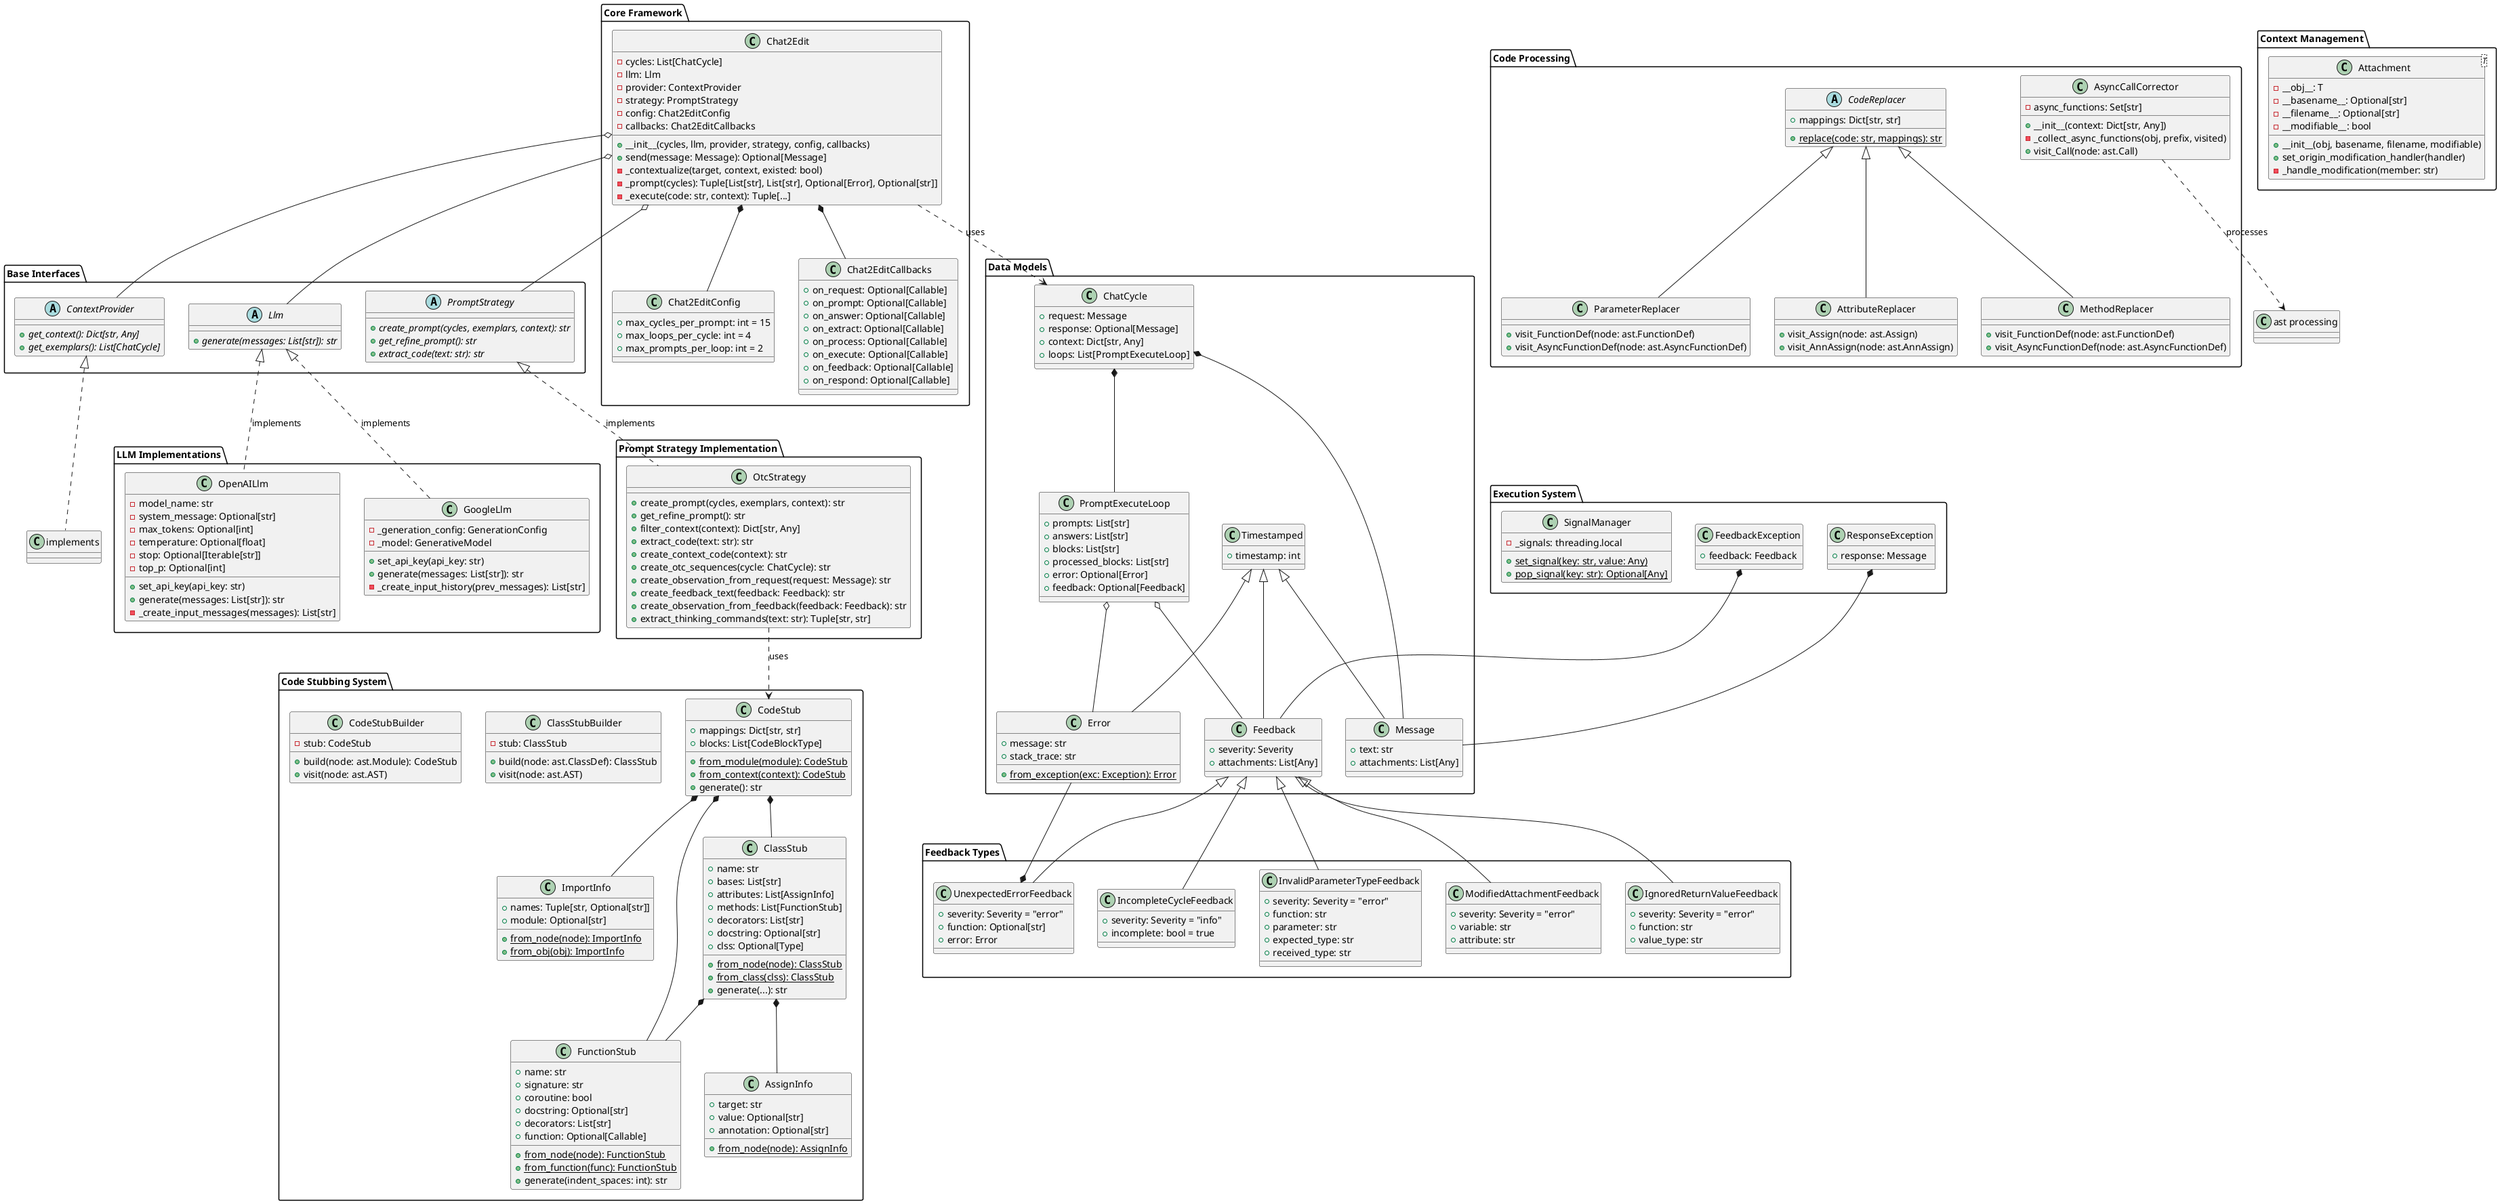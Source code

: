 @startuml Chat2Edit Framework Class Diagram

!define ABSTRACT_CLASS abstract class
!define INTERFACE interface

package "Core Framework" {
    class Chat2Edit {
        - cycles: List[ChatCycle]
        - llm: Llm
        - provider: ContextProvider
        - strategy: PromptStrategy
        - config: Chat2EditConfig
        - callbacks: Chat2EditCallbacks
        + __init__(cycles, llm, provider, strategy, config, callbacks)
        + send(message: Message): Optional[Message]
        - _contextualize(target, context, existed: bool)
        - _prompt(cycles): Tuple[List[str], List[str], Optional[Error], Optional[str]]
        - _execute(code: str, context): Tuple[...]
    }

    class Chat2EditConfig {
        + max_cycles_per_prompt: int = 15
        + max_loops_per_cycle: int = 4
        + max_prompts_per_loop: int = 2
    }

    class Chat2EditCallbacks {
        + on_request: Optional[Callable]
        + on_prompt: Optional[Callable]
        + on_answer: Optional[Callable]
        + on_extract: Optional[Callable]
        + on_process: Optional[Callable]
        + on_execute: Optional[Callable]
        + on_feedback: Optional[Callable]
        + on_respond: Optional[Callable]
    }
}

package "Base Interfaces" {
    ABSTRACT_CLASS ContextProvider {
        + {abstract} get_context(): Dict[str, Any]
        + {abstract} get_exemplars(): List[ChatCycle]
    }

    ABSTRACT_CLASS Llm {
        + {abstract} generate(messages: List[str]): str
    }

    ABSTRACT_CLASS PromptStrategy {
        + {abstract} create_prompt(cycles, exemplars, context): str
        + {abstract} get_refine_prompt(): str
        + {abstract} extract_code(text: str): str
    }
}

package "Data Models" {
    class Timestamped {
        + timestamp: int
    }

    class Message {
        + text: str
        + attachments: List[Any]
    }

    class Error {
        + message: str
        + stack_trace: str
        + {static} from_exception(exc: Exception): Error
    }

    class Feedback {
        + severity: Severity
        + attachments: List[Any]
    }

    class PromptExecuteLoop {
        + prompts: List[str]
        + answers: List[str]
        + blocks: List[str]
        + processed_blocks: List[str]
        + error: Optional[Error]
        + feedback: Optional[Feedback]
    }

    class ChatCycle {
        + request: Message
        + response: Optional[Message]
        + context: Dict[str, Any]
        + loops: List[PromptExecuteLoop]
    }
}

package "LLM Implementations" {
    class OpenAILlm {
        - model_name: str
        - system_message: Optional[str]
        - max_tokens: Optional[int]
        - temperature: Optional[float]
        - stop: Optional[Iterable[str]]
        - top_p: Optional[int]
        + set_api_key(api_key: str)
        + generate(messages: List[str]): str
        - _create_input_messages(messages): List[str]
    }

    class GoogleLlm {
        - _generation_config: GenerationConfig
        - _model: GenerativeModel
        + set_api_key(api_key: str)
        + generate(messages: List[str]): str
        - _create_input_history(prev_messages): List[str]
    }
}

package "Prompt Strategy Implementation" {
    class OtcStrategy {
        + create_prompt(cycles, exemplars, context): str
        + get_refine_prompt(): str
        + filter_context(context): Dict[str, Any]
        + extract_code(text: str): str
        + create_context_code(context): str
        + create_otc_sequences(cycle: ChatCycle): str
        + create_observation_from_request(request: Message): str
        + create_feedback_text(feedback: Feedback): str
        + create_observation_from_feedback(feedback: Feedback): str
        + extract_thinking_commands(text: str): Tuple[str, str]
    }
}

package "Context Management" {
    class "Attachment<T>" as Attachment {
        - __obj__: T
        - __basename__: Optional[str]
        - __filename__: Optional[str]
        - __modifiable__: bool
        + __init__(obj, basename, filename, modifiable)
        + set_origin_modification_handler(handler)
        - _handle_modification(member: str)
    }
}

package "Execution System" {
    class FeedbackException {
        + feedback: Feedback
    }

    class ResponseException {
        + response: Message
    }

    class SignalManager {
        - _signals: threading.local
        + {static} set_signal(key: str, value: Any)
        + {static} pop_signal(key: str): Optional[Any]
    }
}

package "Feedback Types" {
    class InvalidParameterTypeFeedback {
        + severity: Severity = "error"
        + function: str
        + parameter: str
        + expected_type: str
        + received_type: str
    }

    class ModifiedAttachmentFeedback {
        + severity: Severity = "error"
        + variable: str
        + attribute: str
    }

    class IgnoredReturnValueFeedback {
        + severity: Severity = "error"
        + function: str
        + value_type: str
    }

    class UnexpectedErrorFeedback {
        + severity: Severity = "error"
        + function: Optional[str]
        + error: Error
    }

    class IncompleteCycleFeedback {
        + severity: Severity = "info"
        + incomplete: bool = true
    }
}

package "Code Stubbing System" {
    class ImportInfo {
        + names: Tuple[str, Optional[str]]
        + module: Optional[str]
        + {static} from_node(node): ImportInfo
        + {static} from_obj(obj): ImportInfo
    }

    class AssignInfo {
        + target: str
        + value: Optional[str]
        + annotation: Optional[str]
        + {static} from_node(node): AssignInfo
    }

    class FunctionStub {
        + name: str
        + signature: str
        + coroutine: bool
        + docstring: Optional[str]
        + decorators: List[str]
        + function: Optional[Callable]
        + {static} from_node(node): FunctionStub
        + {static} from_function(func): FunctionStub
        + generate(indent_spaces: int): str
    }

    class ClassStub {
        + name: str
        + bases: List[str]
        + attributes: List[AssignInfo]
        + methods: List[FunctionStub]
        + decorators: List[str]
        + docstring: Optional[str]
        + clss: Optional[Type]
        + {static} from_node(node): ClassStub
        + {static} from_class(clss): ClassStub
        + generate(...): str
    }

    class CodeStub {
        + mappings: Dict[str, str]
        + blocks: List[CodeBlockType]
        + {static} from_module(module): CodeStub
        + {static} from_context(context): CodeStub
        + generate(): str
    }

    class ClassStubBuilder {
        - stub: ClassStub
        + build(node: ast.ClassDef): ClassStub
        + visit(node: ast.AST)
    }

    class CodeStubBuilder {
        - stub: CodeStub
        + build(node: ast.Module): CodeStub
        + visit(node: ast.AST)
    }
}

package "Code Processing" {
    class AsyncCallCorrector {
        - async_functions: Set[str]
        + __init__(context: Dict[str, Any])
        - _collect_async_functions(obj, prefix, visited)
        + visit_Call(node: ast.Call)
    }

    ABSTRACT_CLASS CodeReplacer {
        + mappings: Dict[str, str]
        + {static} replace(code: str, mappings): str
    }

    class AttributeReplacer {
        + visit_Assign(node: ast.Assign)
        + visit_AnnAssign(node: ast.AnnAssign)
    }

    class MethodReplacer {
        + visit_FunctionDef(node: ast.FunctionDef)
        + visit_AsyncFunctionDef(node: ast.AsyncFunctionDef)
    }

    class ParameterReplacer {
        + visit_FunctionDef(node: ast.FunctionDef)
        + visit_AsyncFunctionDef(node: ast.AsyncFunctionDef)
    }
}

' Inheritance relationships
Timestamped <|-- Message
Timestamped <|-- Error
Timestamped <|-- Feedback

Feedback <|-- InvalidParameterTypeFeedback
Feedback <|-- ModifiedAttachmentFeedback
Feedback <|-- IgnoredReturnValueFeedback
Feedback <|-- UnexpectedErrorFeedback
Feedback <|-- IncompleteCycleFeedback

ContextProvider <|.. "implements"
Llm <|.. OpenAILlm : implements
Llm <|.. GoogleLlm : implements
PromptStrategy <|.. OtcStrategy : implements

CodeReplacer <|-- AttributeReplacer
CodeReplacer <|-- MethodReplacer
CodeReplacer <|-- ParameterReplacer

' Composition relationships
Chat2Edit *-- Chat2EditConfig
Chat2Edit *-- Chat2EditCallbacks
Chat2Edit o-- ContextProvider
Chat2Edit o-- Llm
Chat2Edit o-- PromptStrategy

ChatCycle *-- Message
ChatCycle *-- PromptExecuteLoop
PromptExecuteLoop o-- Error
PromptExecuteLoop o-- Feedback

ClassStub *-- AssignInfo
ClassStub *-- FunctionStub
CodeStub *-- ImportInfo
CodeStub *-- ClassStub
CodeStub *-- FunctionStub

FeedbackException *-- Feedback
ResponseException *-- Message
UnexpectedErrorFeedback *-- Error

' Usage relationships
Chat2Edit ..> ChatCycle : uses
OtcStrategy ..> CodeStub : uses
AsyncCallCorrector ..> "ast processing" : processes

@enduml